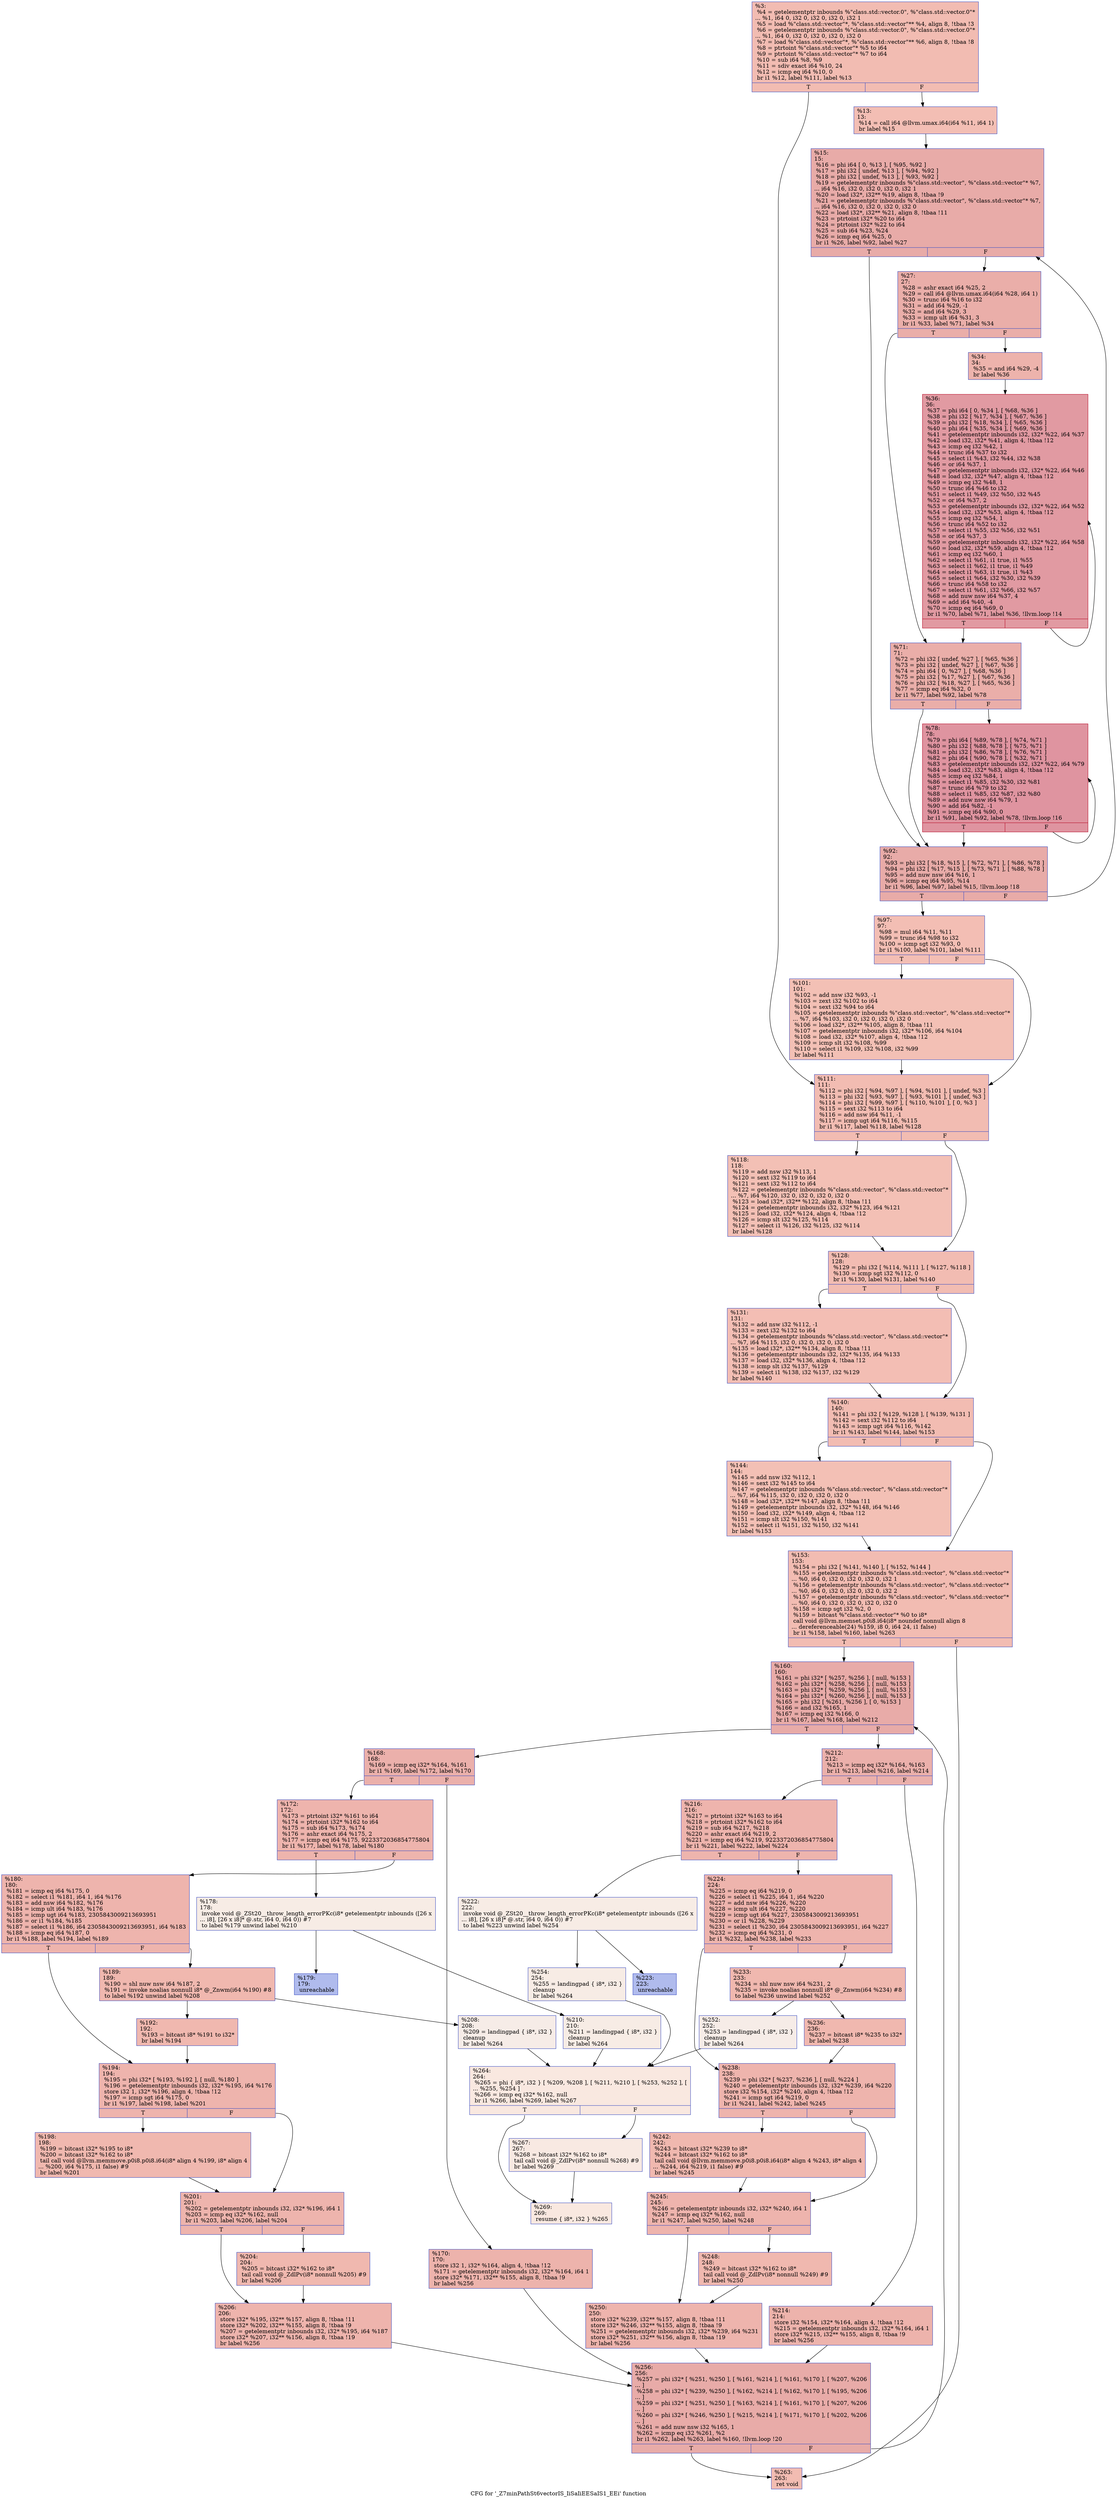 digraph "CFG for '_Z7minPathSt6vectorIS_IiSaIiEESaIS1_EEi' function" {
	label="CFG for '_Z7minPathSt6vectorIS_IiSaIiEESaIS1_EEi' function";

	Node0x55c92fd0e6a0 [shape=record,color="#3d50c3ff", style=filled, fillcolor="#e1675170",label="{%3:\l  %4 = getelementptr inbounds %\"class.std::vector.0\", %\"class.std::vector.0\"*\l... %1, i64 0, i32 0, i32 0, i32 0, i32 1\l  %5 = load %\"class.std::vector\"*, %\"class.std::vector\"** %4, align 8, !tbaa !3\l  %6 = getelementptr inbounds %\"class.std::vector.0\", %\"class.std::vector.0\"*\l... %1, i64 0, i32 0, i32 0, i32 0, i32 0\l  %7 = load %\"class.std::vector\"*, %\"class.std::vector\"** %6, align 8, !tbaa !8\l  %8 = ptrtoint %\"class.std::vector\"* %5 to i64\l  %9 = ptrtoint %\"class.std::vector\"* %7 to i64\l  %10 = sub i64 %8, %9\l  %11 = sdiv exact i64 %10, 24\l  %12 = icmp eq i64 %10, 0\l  br i1 %12, label %111, label %13\l|{<s0>T|<s1>F}}"];
	Node0x55c92fd0e6a0:s0 -> Node0x55c92fd0eec0;
	Node0x55c92fd0e6a0:s1 -> Node0x55c92fd0ffd0;
	Node0x55c92fd0ffd0 [shape=record,color="#3d50c3ff", style=filled, fillcolor="#e36c5570",label="{%13:\l13:                                               \l  %14 = call i64 @llvm.umax.i64(i64 %11, i64 1)\l  br label %15\l}"];
	Node0x55c92fd0ffd0 -> Node0x55c92fd103b0;
	Node0x55c92fd103b0 [shape=record,color="#3d50c3ff", style=filled, fillcolor="#cc403a70",label="{%15:\l15:                                               \l  %16 = phi i64 [ 0, %13 ], [ %95, %92 ]\l  %17 = phi i32 [ undef, %13 ], [ %94, %92 ]\l  %18 = phi i32 [ undef, %13 ], [ %93, %92 ]\l  %19 = getelementptr inbounds %\"class.std::vector\", %\"class.std::vector\"* %7,\l... i64 %16, i32 0, i32 0, i32 0, i32 1\l  %20 = load i32*, i32** %19, align 8, !tbaa !9\l  %21 = getelementptr inbounds %\"class.std::vector\", %\"class.std::vector\"* %7,\l... i64 %16, i32 0, i32 0, i32 0, i32 0\l  %22 = load i32*, i32** %21, align 8, !tbaa !11\l  %23 = ptrtoint i32* %20 to i64\l  %24 = ptrtoint i32* %22 to i64\l  %25 = sub i64 %23, %24\l  %26 = icmp eq i64 %25, 0\l  br i1 %26, label %92, label %27\l|{<s0>T|<s1>F}}"];
	Node0x55c92fd103b0:s0 -> Node0x55c92fd104a0;
	Node0x55c92fd103b0:s1 -> Node0x55c92fd112e0;
	Node0x55c92fd112e0 [shape=record,color="#3d50c3ff", style=filled, fillcolor="#d0473d70",label="{%27:\l27:                                               \l  %28 = ashr exact i64 %25, 2\l  %29 = call i64 @llvm.umax.i64(i64 %28, i64 1)\l  %30 = trunc i64 %16 to i32\l  %31 = add i64 %29, -1\l  %32 = and i64 %29, 3\l  %33 = icmp ult i64 %31, 3\l  br i1 %33, label %71, label %34\l|{<s0>T|<s1>F}}"];
	Node0x55c92fd112e0:s0 -> Node0x55c92fd11ac0;
	Node0x55c92fd112e0:s1 -> Node0x55c92fd11b10;
	Node0x55c92fd11b10 [shape=record,color="#3d50c3ff", style=filled, fillcolor="#d6524470",label="{%34:\l34:                                               \l  %35 = and i64 %29, -4\l  br label %36\l}"];
	Node0x55c92fd11b10 -> Node0x55c92fd11d10;
	Node0x55c92fd11d10 [shape=record,color="#b70d28ff", style=filled, fillcolor="#bb1b2c70",label="{%36:\l36:                                               \l  %37 = phi i64 [ 0, %34 ], [ %68, %36 ]\l  %38 = phi i32 [ %17, %34 ], [ %67, %36 ]\l  %39 = phi i32 [ %18, %34 ], [ %65, %36 ]\l  %40 = phi i64 [ %35, %34 ], [ %69, %36 ]\l  %41 = getelementptr inbounds i32, i32* %22, i64 %37\l  %42 = load i32, i32* %41, align 4, !tbaa !12\l  %43 = icmp eq i32 %42, 1\l  %44 = trunc i64 %37 to i32\l  %45 = select i1 %43, i32 %44, i32 %38\l  %46 = or i64 %37, 1\l  %47 = getelementptr inbounds i32, i32* %22, i64 %46\l  %48 = load i32, i32* %47, align 4, !tbaa !12\l  %49 = icmp eq i32 %48, 1\l  %50 = trunc i64 %46 to i32\l  %51 = select i1 %49, i32 %50, i32 %45\l  %52 = or i64 %37, 2\l  %53 = getelementptr inbounds i32, i32* %22, i64 %52\l  %54 = load i32, i32* %53, align 4, !tbaa !12\l  %55 = icmp eq i32 %54, 1\l  %56 = trunc i64 %52 to i32\l  %57 = select i1 %55, i32 %56, i32 %51\l  %58 = or i64 %37, 3\l  %59 = getelementptr inbounds i32, i32* %22, i64 %58\l  %60 = load i32, i32* %59, align 4, !tbaa !12\l  %61 = icmp eq i32 %60, 1\l  %62 = select i1 %61, i1 true, i1 %55\l  %63 = select i1 %62, i1 true, i1 %49\l  %64 = select i1 %63, i1 true, i1 %43\l  %65 = select i1 %64, i32 %30, i32 %39\l  %66 = trunc i64 %58 to i32\l  %67 = select i1 %61, i32 %66, i32 %57\l  %68 = add nuw nsw i64 %37, 4\l  %69 = add i64 %40, -4\l  %70 = icmp eq i64 %69, 0\l  br i1 %70, label %71, label %36, !llvm.loop !14\l|{<s0>T|<s1>F}}"];
	Node0x55c92fd11d10:s0 -> Node0x55c92fd11ac0;
	Node0x55c92fd11d10:s1 -> Node0x55c92fd11d10;
	Node0x55c92fd11ac0 [shape=record,color="#3d50c3ff", style=filled, fillcolor="#d0473d70",label="{%71:\l71:                                               \l  %72 = phi i32 [ undef, %27 ], [ %65, %36 ]\l  %73 = phi i32 [ undef, %27 ], [ %67, %36 ]\l  %74 = phi i64 [ 0, %27 ], [ %68, %36 ]\l  %75 = phi i32 [ %17, %27 ], [ %67, %36 ]\l  %76 = phi i32 [ %18, %27 ], [ %65, %36 ]\l  %77 = icmp eq i64 %32, 0\l  br i1 %77, label %92, label %78\l|{<s0>T|<s1>F}}"];
	Node0x55c92fd11ac0:s0 -> Node0x55c92fd104a0;
	Node0x55c92fd11ac0:s1 -> Node0x55c92fd143b0;
	Node0x55c92fd143b0 [shape=record,color="#b70d28ff", style=filled, fillcolor="#b70d2870",label="{%78:\l78:                                               \l  %79 = phi i64 [ %89, %78 ], [ %74, %71 ]\l  %80 = phi i32 [ %88, %78 ], [ %75, %71 ]\l  %81 = phi i32 [ %86, %78 ], [ %76, %71 ]\l  %82 = phi i64 [ %90, %78 ], [ %32, %71 ]\l  %83 = getelementptr inbounds i32, i32* %22, i64 %79\l  %84 = load i32, i32* %83, align 4, !tbaa !12\l  %85 = icmp eq i32 %84, 1\l  %86 = select i1 %85, i32 %30, i32 %81\l  %87 = trunc i64 %79 to i32\l  %88 = select i1 %85, i32 %87, i32 %80\l  %89 = add nuw nsw i64 %79, 1\l  %90 = add i64 %82, -1\l  %91 = icmp eq i64 %90, 0\l  br i1 %91, label %92, label %78, !llvm.loop !16\l|{<s0>T|<s1>F}}"];
	Node0x55c92fd143b0:s0 -> Node0x55c92fd104a0;
	Node0x55c92fd143b0:s1 -> Node0x55c92fd143b0;
	Node0x55c92fd104a0 [shape=record,color="#3d50c3ff", style=filled, fillcolor="#cc403a70",label="{%92:\l92:                                               \l  %93 = phi i32 [ %18, %15 ], [ %72, %71 ], [ %86, %78 ]\l  %94 = phi i32 [ %17, %15 ], [ %73, %71 ], [ %88, %78 ]\l  %95 = add nuw nsw i64 %16, 1\l  %96 = icmp eq i64 %95, %14\l  br i1 %96, label %97, label %15, !llvm.loop !18\l|{<s0>T|<s1>F}}"];
	Node0x55c92fd104a0:s0 -> Node0x55c92fd15110;
	Node0x55c92fd104a0:s1 -> Node0x55c92fd103b0;
	Node0x55c92fd15110 [shape=record,color="#3d50c3ff", style=filled, fillcolor="#e36c5570",label="{%97:\l97:                                               \l  %98 = mul i64 %11, %11\l  %99 = trunc i64 %98 to i32\l  %100 = icmp sgt i32 %93, 0\l  br i1 %100, label %101, label %111\l|{<s0>T|<s1>F}}"];
	Node0x55c92fd15110:s0 -> Node0x55c92fd15440;
	Node0x55c92fd15110:s1 -> Node0x55c92fd0eec0;
	Node0x55c92fd15440 [shape=record,color="#3d50c3ff", style=filled, fillcolor="#e5705870",label="{%101:\l101:                                              \l  %102 = add nsw i32 %93, -1\l  %103 = zext i32 %102 to i64\l  %104 = sext i32 %94 to i64\l  %105 = getelementptr inbounds %\"class.std::vector\", %\"class.std::vector\"*\l... %7, i64 %103, i32 0, i32 0, i32 0, i32 0\l  %106 = load i32*, i32** %105, align 8, !tbaa !11\l  %107 = getelementptr inbounds i32, i32* %106, i64 %104\l  %108 = load i32, i32* %107, align 4, !tbaa !12\l  %109 = icmp slt i32 %108, %99\l  %110 = select i1 %109, i32 %108, i32 %99\l  br label %111\l}"];
	Node0x55c92fd15440 -> Node0x55c92fd0eec0;
	Node0x55c92fd0eec0 [shape=record,color="#3d50c3ff", style=filled, fillcolor="#e1675170",label="{%111:\l111:                                              \l  %112 = phi i32 [ %94, %97 ], [ %94, %101 ], [ undef, %3 ]\l  %113 = phi i32 [ %93, %97 ], [ %93, %101 ], [ undef, %3 ]\l  %114 = phi i32 [ %99, %97 ], [ %110, %101 ], [ 0, %3 ]\l  %115 = sext i32 %113 to i64\l  %116 = add nsw i64 %11, -1\l  %117 = icmp ugt i64 %116, %115\l  br i1 %117, label %118, label %128\l|{<s0>T|<s1>F}}"];
	Node0x55c92fd0eec0:s0 -> Node0x55c92fd16510;
	Node0x55c92fd0eec0:s1 -> Node0x55c92fd16560;
	Node0x55c92fd16510 [shape=record,color="#3d50c3ff", style=filled, fillcolor="#e5705870",label="{%118:\l118:                                              \l  %119 = add nsw i32 %113, 1\l  %120 = sext i32 %119 to i64\l  %121 = sext i32 %112 to i64\l  %122 = getelementptr inbounds %\"class.std::vector\", %\"class.std::vector\"*\l... %7, i64 %120, i32 0, i32 0, i32 0, i32 0\l  %123 = load i32*, i32** %122, align 8, !tbaa !11\l  %124 = getelementptr inbounds i32, i32* %123, i64 %121\l  %125 = load i32, i32* %124, align 4, !tbaa !12\l  %126 = icmp slt i32 %125, %114\l  %127 = select i1 %126, i32 %125, i32 %114\l  br label %128\l}"];
	Node0x55c92fd16510 -> Node0x55c92fd16560;
	Node0x55c92fd16560 [shape=record,color="#3d50c3ff", style=filled, fillcolor="#e1675170",label="{%128:\l128:                                              \l  %129 = phi i32 [ %114, %111 ], [ %127, %118 ]\l  %130 = icmp sgt i32 %112, 0\l  br i1 %130, label %131, label %140\l|{<s0>T|<s1>F}}"];
	Node0x55c92fd16560:s0 -> Node0x55c92fd17570;
	Node0x55c92fd16560:s1 -> Node0x55c92fd175c0;
	Node0x55c92fd17570 [shape=record,color="#3d50c3ff", style=filled, fillcolor="#e36c5570",label="{%131:\l131:                                              \l  %132 = add nsw i32 %112, -1\l  %133 = zext i32 %132 to i64\l  %134 = getelementptr inbounds %\"class.std::vector\", %\"class.std::vector\"*\l... %7, i64 %115, i32 0, i32 0, i32 0, i32 0\l  %135 = load i32*, i32** %134, align 8, !tbaa !11\l  %136 = getelementptr inbounds i32, i32* %135, i64 %133\l  %137 = load i32, i32* %136, align 4, !tbaa !12\l  %138 = icmp slt i32 %137, %129\l  %139 = select i1 %138, i32 %137, i32 %129\l  br label %140\l}"];
	Node0x55c92fd17570 -> Node0x55c92fd175c0;
	Node0x55c92fd175c0 [shape=record,color="#3d50c3ff", style=filled, fillcolor="#e1675170",label="{%140:\l140:                                              \l  %141 = phi i32 [ %129, %128 ], [ %139, %131 ]\l  %142 = sext i32 %112 to i64\l  %143 = icmp ugt i64 %116, %142\l  br i1 %143, label %144, label %153\l|{<s0>T|<s1>F}}"];
	Node0x55c92fd175c0:s0 -> Node0x55c92fd17dc0;
	Node0x55c92fd175c0:s1 -> Node0x55c92fd17e10;
	Node0x55c92fd17dc0 [shape=record,color="#3d50c3ff", style=filled, fillcolor="#e5705870",label="{%144:\l144:                                              \l  %145 = add nsw i32 %112, 1\l  %146 = sext i32 %145 to i64\l  %147 = getelementptr inbounds %\"class.std::vector\", %\"class.std::vector\"*\l... %7, i64 %115, i32 0, i32 0, i32 0, i32 0\l  %148 = load i32*, i32** %147, align 8, !tbaa !11\l  %149 = getelementptr inbounds i32, i32* %148, i64 %146\l  %150 = load i32, i32* %149, align 4, !tbaa !12\l  %151 = icmp slt i32 %150, %141\l  %152 = select i1 %151, i32 %150, i32 %141\l  br label %153\l}"];
	Node0x55c92fd17dc0 -> Node0x55c92fd17e10;
	Node0x55c92fd17e10 [shape=record,color="#3d50c3ff", style=filled, fillcolor="#e1675170",label="{%153:\l153:                                              \l  %154 = phi i32 [ %141, %140 ], [ %152, %144 ]\l  %155 = getelementptr inbounds %\"class.std::vector\", %\"class.std::vector\"*\l... %0, i64 0, i32 0, i32 0, i32 0, i32 1\l  %156 = getelementptr inbounds %\"class.std::vector\", %\"class.std::vector\"*\l... %0, i64 0, i32 0, i32 0, i32 0, i32 2\l  %157 = getelementptr inbounds %\"class.std::vector\", %\"class.std::vector\"*\l... %0, i64 0, i32 0, i32 0, i32 0, i32 0\l  %158 = icmp sgt i32 %2, 0\l  %159 = bitcast %\"class.std::vector\"* %0 to i8*\l  call void @llvm.memset.p0i8.i64(i8* noundef nonnull align 8\l... dereferenceable(24) %159, i8 0, i64 24, i1 false)\l  br i1 %158, label %160, label %263\l|{<s0>T|<s1>F}}"];
	Node0x55c92fd17e10:s0 -> Node0x55c92fd18c50;
	Node0x55c92fd17e10:s1 -> Node0x55c92fd18ca0;
	Node0x55c92fd18c50 [shape=record,color="#3d50c3ff", style=filled, fillcolor="#cc403a70",label="{%160:\l160:                                              \l  %161 = phi i32* [ %257, %256 ], [ null, %153 ]\l  %162 = phi i32* [ %258, %256 ], [ null, %153 ]\l  %163 = phi i32* [ %259, %256 ], [ null, %153 ]\l  %164 = phi i32* [ %260, %256 ], [ null, %153 ]\l  %165 = phi i32 [ %261, %256 ], [ 0, %153 ]\l  %166 = and i32 %165, 1\l  %167 = icmp eq i32 %166, 0\l  br i1 %167, label %168, label %212\l|{<s0>T|<s1>F}}"];
	Node0x55c92fd18c50:s0 -> Node0x55c92fd19390;
	Node0x55c92fd18c50:s1 -> Node0x55c92fd19420;
	Node0x55c92fd19390 [shape=record,color="#3d50c3ff", style=filled, fillcolor="#d24b4070",label="{%168:\l168:                                              \l  %169 = icmp eq i32* %164, %161\l  br i1 %169, label %172, label %170\l|{<s0>T|<s1>F}}"];
	Node0x55c92fd19390:s0 -> Node0x55c92fd195f0;
	Node0x55c92fd19390:s1 -> Node0x55c92fd19640;
	Node0x55c92fd19640 [shape=record,color="#3d50c3ff", style=filled, fillcolor="#d6524470",label="{%170:\l170:                                              \l  store i32 1, i32* %164, align 4, !tbaa !12\l  %171 = getelementptr inbounds i32, i32* %164, i64 1\l  store i32* %171, i32** %155, align 8, !tbaa !9\l  br label %256\l}"];
	Node0x55c92fd19640 -> Node0x55c92fd18da0;
	Node0x55c92fd195f0 [shape=record,color="#3d50c3ff", style=filled, fillcolor="#d8564670",label="{%172:\l172:                                              \l  %173 = ptrtoint i32* %161 to i64\l  %174 = ptrtoint i32* %162 to i64\l  %175 = sub i64 %173, %174\l  %176 = ashr exact i64 %175, 2\l  %177 = icmp eq i64 %175, 9223372036854775804\l  br i1 %177, label %178, label %180\l|{<s0>T|<s1>F}}"];
	Node0x55c92fd195f0:s0 -> Node0x55c92fd1a2a0;
	Node0x55c92fd195f0:s1 -> Node0x55c92fd1a2f0;
	Node0x55c92fd1a2a0 [shape=record,color="#3d50c3ff", style=filled, fillcolor="#ecd3c570",label="{%178:\l178:                                              \l  invoke void @_ZSt20__throw_length_errorPKc(i8* getelementptr inbounds ([26 x\l... i8], [26 x i8]* @.str, i64 0, i64 0)) #7\l          to label %179 unwind label %210\l}"];
	Node0x55c92fd1a2a0 -> Node0x55c92fd1a4b0;
	Node0x55c92fd1a2a0 -> Node0x55c92fd1a500;
	Node0x55c92fd1a4b0 [shape=record,color="#3d50c3ff", style=filled, fillcolor="#4c66d670",label="{%179:\l179:                                              \l  unreachable\l}"];
	Node0x55c92fd1a2f0 [shape=record,color="#3d50c3ff", style=filled, fillcolor="#d8564670",label="{%180:\l180:                                              \l  %181 = icmp eq i64 %175, 0\l  %182 = select i1 %181, i64 1, i64 %176\l  %183 = add nsw i64 %182, %176\l  %184 = icmp ult i64 %183, %176\l  %185 = icmp ugt i64 %183, 2305843009213693951\l  %186 = or i1 %184, %185\l  %187 = select i1 %186, i64 2305843009213693951, i64 %183\l  %188 = icmp eq i64 %187, 0\l  br i1 %188, label %194, label %189\l|{<s0>T|<s1>F}}"];
	Node0x55c92fd1a2f0:s0 -> Node0x55c92fd1ac60;
	Node0x55c92fd1a2f0:s1 -> Node0x55c92fd1acb0;
	Node0x55c92fd1acb0 [shape=record,color="#3d50c3ff", style=filled, fillcolor="#dc5d4a70",label="{%189:\l189:                                              \l  %190 = shl nuw nsw i64 %187, 2\l  %191 = invoke noalias nonnull i8* @_Znwm(i64 %190) #8\l          to label %192 unwind label %208\l}"];
	Node0x55c92fd1acb0 -> Node0x55c92fd1ae40;
	Node0x55c92fd1acb0 -> Node0x55c92fd1ae90;
	Node0x55c92fd1ae40 [shape=record,color="#3d50c3ff", style=filled, fillcolor="#dc5d4a70",label="{%192:\l192:                                              \l  %193 = bitcast i8* %191 to i32*\l  br label %194\l}"];
	Node0x55c92fd1ae40 -> Node0x55c92fd1ac60;
	Node0x55c92fd1ac60 [shape=record,color="#3d50c3ff", style=filled, fillcolor="#d8564670",label="{%194:\l194:                                              \l  %195 = phi i32* [ %193, %192 ], [ null, %180 ]\l  %196 = getelementptr inbounds i32, i32* %195, i64 %176\l  store i32 1, i32* %196, align 4, !tbaa !12\l  %197 = icmp sgt i64 %175, 0\l  br i1 %197, label %198, label %201\l|{<s0>T|<s1>F}}"];
	Node0x55c92fd1ac60:s0 -> Node0x55c92fd1b450;
	Node0x55c92fd1ac60:s1 -> Node0x55c92fd1b4a0;
	Node0x55c92fd1b450 [shape=record,color="#3d50c3ff", style=filled, fillcolor="#dc5d4a70",label="{%198:\l198:                                              \l  %199 = bitcast i32* %195 to i8*\l  %200 = bitcast i32* %162 to i8*\l  tail call void @llvm.memmove.p0i8.p0i8.i64(i8* align 4 %199, i8* align 4\l... %200, i64 %175, i1 false) #9\l  br label %201\l}"];
	Node0x55c92fd1b450 -> Node0x55c92fd1b4a0;
	Node0x55c92fd1b4a0 [shape=record,color="#3d50c3ff", style=filled, fillcolor="#d8564670",label="{%201:\l201:                                              \l  %202 = getelementptr inbounds i32, i32* %196, i64 1\l  %203 = icmp eq i32* %162, null\l  br i1 %203, label %206, label %204\l|{<s0>T|<s1>F}}"];
	Node0x55c92fd1b4a0:s0 -> Node0x55c92fd1bb30;
	Node0x55c92fd1b4a0:s1 -> Node0x55c92fd1bb80;
	Node0x55c92fd1bb80 [shape=record,color="#3d50c3ff", style=filled, fillcolor="#dc5d4a70",label="{%204:\l204:                                              \l  %205 = bitcast i32* %162 to i8*\l  tail call void @_ZdlPv(i8* nonnull %205) #9\l  br label %206\l}"];
	Node0x55c92fd1bb80 -> Node0x55c92fd1bb30;
	Node0x55c92fd1bb30 [shape=record,color="#3d50c3ff", style=filled, fillcolor="#d8564670",label="{%206:\l206:                                              \l  store i32* %195, i32** %157, align 8, !tbaa !11\l  store i32* %202, i32** %155, align 8, !tbaa !9\l  %207 = getelementptr inbounds i32, i32* %195, i64 %187\l  store i32* %207, i32** %156, align 8, !tbaa !19\l  br label %256\l}"];
	Node0x55c92fd1bb30 -> Node0x55c92fd18da0;
	Node0x55c92fd1ae90 [shape=record,color="#3d50c3ff", style=filled, fillcolor="#ead5c970",label="{%208:\l208:                                              \l  %209 = landingpad \{ i8*, i32 \}\l          cleanup\l  br label %264\l}"];
	Node0x55c92fd1ae90 -> Node0x55c92fd1c370;
	Node0x55c92fd1a500 [shape=record,color="#3d50c3ff", style=filled, fillcolor="#ecd3c570",label="{%210:\l210:                                              \l  %211 = landingpad \{ i8*, i32 \}\l          cleanup\l  br label %264\l}"];
	Node0x55c92fd1a500 -> Node0x55c92fd1c370;
	Node0x55c92fd19420 [shape=record,color="#3d50c3ff", style=filled, fillcolor="#d24b4070",label="{%212:\l212:                                              \l  %213 = icmp eq i32* %164, %163\l  br i1 %213, label %216, label %214\l|{<s0>T|<s1>F}}"];
	Node0x55c92fd19420:s0 -> Node0x55c92fd1c5a0;
	Node0x55c92fd19420:s1 -> Node0x55c92fd1c5f0;
	Node0x55c92fd1c5f0 [shape=record,color="#3d50c3ff", style=filled, fillcolor="#d6524470",label="{%214:\l214:                                              \l  store i32 %154, i32* %164, align 4, !tbaa !12\l  %215 = getelementptr inbounds i32, i32* %164, i64 1\l  store i32* %215, i32** %155, align 8, !tbaa !9\l  br label %256\l}"];
	Node0x55c92fd1c5f0 -> Node0x55c92fd18da0;
	Node0x55c92fd1c5a0 [shape=record,color="#3d50c3ff", style=filled, fillcolor="#d8564670",label="{%216:\l216:                                              \l  %217 = ptrtoint i32* %163 to i64\l  %218 = ptrtoint i32* %162 to i64\l  %219 = sub i64 %217, %218\l  %220 = ashr exact i64 %219, 2\l  %221 = icmp eq i64 %219, 9223372036854775804\l  br i1 %221, label %222, label %224\l|{<s0>T|<s1>F}}"];
	Node0x55c92fd1c5a0:s0 -> Node0x55c92fd1cbd0;
	Node0x55c92fd1c5a0:s1 -> Node0x55c92fd1cc20;
	Node0x55c92fd1cbd0 [shape=record,color="#3d50c3ff", style=filled, fillcolor="#ecd3c570",label="{%222:\l222:                                              \l  invoke void @_ZSt20__throw_length_errorPKc(i8* getelementptr inbounds ([26 x\l... i8], [26 x i8]* @.str, i64 0, i64 0)) #7\l          to label %223 unwind label %254\l}"];
	Node0x55c92fd1cbd0 -> Node0x55c92fd1cd50;
	Node0x55c92fd1cbd0 -> Node0x55c92fd1cda0;
	Node0x55c92fd1cd50 [shape=record,color="#3d50c3ff", style=filled, fillcolor="#4c66d670",label="{%223:\l223:                                              \l  unreachable\l}"];
	Node0x55c92fd1cc20 [shape=record,color="#3d50c3ff", style=filled, fillcolor="#d8564670",label="{%224:\l224:                                              \l  %225 = icmp eq i64 %219, 0\l  %226 = select i1 %225, i64 1, i64 %220\l  %227 = add nsw i64 %226, %220\l  %228 = icmp ult i64 %227, %220\l  %229 = icmp ugt i64 %227, 2305843009213693951\l  %230 = or i1 %228, %229\l  %231 = select i1 %230, i64 2305843009213693951, i64 %227\l  %232 = icmp eq i64 %231, 0\l  br i1 %232, label %238, label %233\l|{<s0>T|<s1>F}}"];
	Node0x55c92fd1cc20:s0 -> Node0x55c92fd1d3e0;
	Node0x55c92fd1cc20:s1 -> Node0x55c92fd1d430;
	Node0x55c92fd1d430 [shape=record,color="#3d50c3ff", style=filled, fillcolor="#dc5d4a70",label="{%233:\l233:                                              \l  %234 = shl nuw nsw i64 %231, 2\l  %235 = invoke noalias nonnull i8* @_Znwm(i64 %234) #8\l          to label %236 unwind label %252\l}"];
	Node0x55c92fd1d430 -> Node0x55c92fd1d5c0;
	Node0x55c92fd1d430 -> Node0x55c92fd1d610;
	Node0x55c92fd1d5c0 [shape=record,color="#3d50c3ff", style=filled, fillcolor="#dc5d4a70",label="{%236:\l236:                                              \l  %237 = bitcast i8* %235 to i32*\l  br label %238\l}"];
	Node0x55c92fd1d5c0 -> Node0x55c92fd1d3e0;
	Node0x55c92fd1d3e0 [shape=record,color="#3d50c3ff", style=filled, fillcolor="#d8564670",label="{%238:\l238:                                              \l  %239 = phi i32* [ %237, %236 ], [ null, %224 ]\l  %240 = getelementptr inbounds i32, i32* %239, i64 %220\l  store i32 %154, i32* %240, align 4, !tbaa !12\l  %241 = icmp sgt i64 %219, 0\l  br i1 %241, label %242, label %245\l|{<s0>T|<s1>F}}"];
	Node0x55c92fd1d3e0:s0 -> Node0x55c92fd1da60;
	Node0x55c92fd1d3e0:s1 -> Node0x55c92fd1dab0;
	Node0x55c92fd1da60 [shape=record,color="#3d50c3ff", style=filled, fillcolor="#dc5d4a70",label="{%242:\l242:                                              \l  %243 = bitcast i32* %239 to i8*\l  %244 = bitcast i32* %162 to i8*\l  tail call void @llvm.memmove.p0i8.p0i8.i64(i8* align 4 %243, i8* align 4\l... %244, i64 %219, i1 false) #9\l  br label %245\l}"];
	Node0x55c92fd1da60 -> Node0x55c92fd1dab0;
	Node0x55c92fd1dab0 [shape=record,color="#3d50c3ff", style=filled, fillcolor="#d8564670",label="{%245:\l245:                                              \l  %246 = getelementptr inbounds i32, i32* %240, i64 1\l  %247 = icmp eq i32* %162, null\l  br i1 %247, label %250, label %248\l|{<s0>T|<s1>F}}"];
	Node0x55c92fd1dab0:s0 -> Node0x55c92fd1dfc0;
	Node0x55c92fd1dab0:s1 -> Node0x55c92fd1e010;
	Node0x55c92fd1e010 [shape=record,color="#3d50c3ff", style=filled, fillcolor="#dc5d4a70",label="{%248:\l248:                                              \l  %249 = bitcast i32* %162 to i8*\l  tail call void @_ZdlPv(i8* nonnull %249) #9\l  br label %250\l}"];
	Node0x55c92fd1e010 -> Node0x55c92fd1dfc0;
	Node0x55c92fd1dfc0 [shape=record,color="#3d50c3ff", style=filled, fillcolor="#d8564670",label="{%250:\l250:                                              \l  store i32* %239, i32** %157, align 8, !tbaa !11\l  store i32* %246, i32** %155, align 8, !tbaa !9\l  %251 = getelementptr inbounds i32, i32* %239, i64 %231\l  store i32* %251, i32** %156, align 8, !tbaa !19\l  br label %256\l}"];
	Node0x55c92fd1dfc0 -> Node0x55c92fd18da0;
	Node0x55c92fd1d610 [shape=record,color="#3d50c3ff", style=filled, fillcolor="#ead5c970",label="{%252:\l252:                                              \l  %253 = landingpad \{ i8*, i32 \}\l          cleanup\l  br label %264\l}"];
	Node0x55c92fd1d610 -> Node0x55c92fd1c370;
	Node0x55c92fd1cda0 [shape=record,color="#3d50c3ff", style=filled, fillcolor="#ecd3c570",label="{%254:\l254:                                              \l  %255 = landingpad \{ i8*, i32 \}\l          cleanup\l  br label %264\l}"];
	Node0x55c92fd1cda0 -> Node0x55c92fd1c370;
	Node0x55c92fd18da0 [shape=record,color="#3d50c3ff", style=filled, fillcolor="#cc403a70",label="{%256:\l256:                                              \l  %257 = phi i32* [ %251, %250 ], [ %161, %214 ], [ %161, %170 ], [ %207, %206\l... ]\l  %258 = phi i32* [ %239, %250 ], [ %162, %214 ], [ %162, %170 ], [ %195, %206\l... ]\l  %259 = phi i32* [ %251, %250 ], [ %163, %214 ], [ %161, %170 ], [ %207, %206\l... ]\l  %260 = phi i32* [ %246, %250 ], [ %215, %214 ], [ %171, %170 ], [ %202, %206\l... ]\l  %261 = add nuw nsw i32 %165, 1\l  %262 = icmp eq i32 %261, %2\l  br i1 %262, label %263, label %160, !llvm.loop !20\l|{<s0>T|<s1>F}}"];
	Node0x55c92fd18da0:s0 -> Node0x55c92fd18ca0;
	Node0x55c92fd18da0:s1 -> Node0x55c92fd18c50;
	Node0x55c92fd18ca0 [shape=record,color="#3d50c3ff", style=filled, fillcolor="#e1675170",label="{%263:\l263:                                              \l  ret void\l}"];
	Node0x55c92fd1c370 [shape=record,color="#3d50c3ff", style=filled, fillcolor="#f1ccb870",label="{%264:\l264:                                              \l  %265 = phi \{ i8*, i32 \} [ %209, %208 ], [ %211, %210 ], [ %253, %252 ], [\l... %255, %254 ]\l  %266 = icmp eq i32* %162, null\l  br i1 %266, label %269, label %267\l|{<s0>T|<s1>F}}"];
	Node0x55c92fd1c370:s0 -> Node0x55c92fd173e0;
	Node0x55c92fd1c370:s1 -> Node0x55c92fd1fdf0;
	Node0x55c92fd1fdf0 [shape=record,color="#3d50c3ff", style=filled, fillcolor="#efcebd70",label="{%267:\l267:                                              \l  %268 = bitcast i32* %162 to i8*\l  tail call void @_ZdlPv(i8* nonnull %268) #9\l  br label %269\l}"];
	Node0x55c92fd1fdf0 -> Node0x55c92fd173e0;
	Node0x55c92fd173e0 [shape=record,color="#3d50c3ff", style=filled, fillcolor="#f1ccb870",label="{%269:\l269:                                              \l  resume \{ i8*, i32 \} %265\l}"];
}
